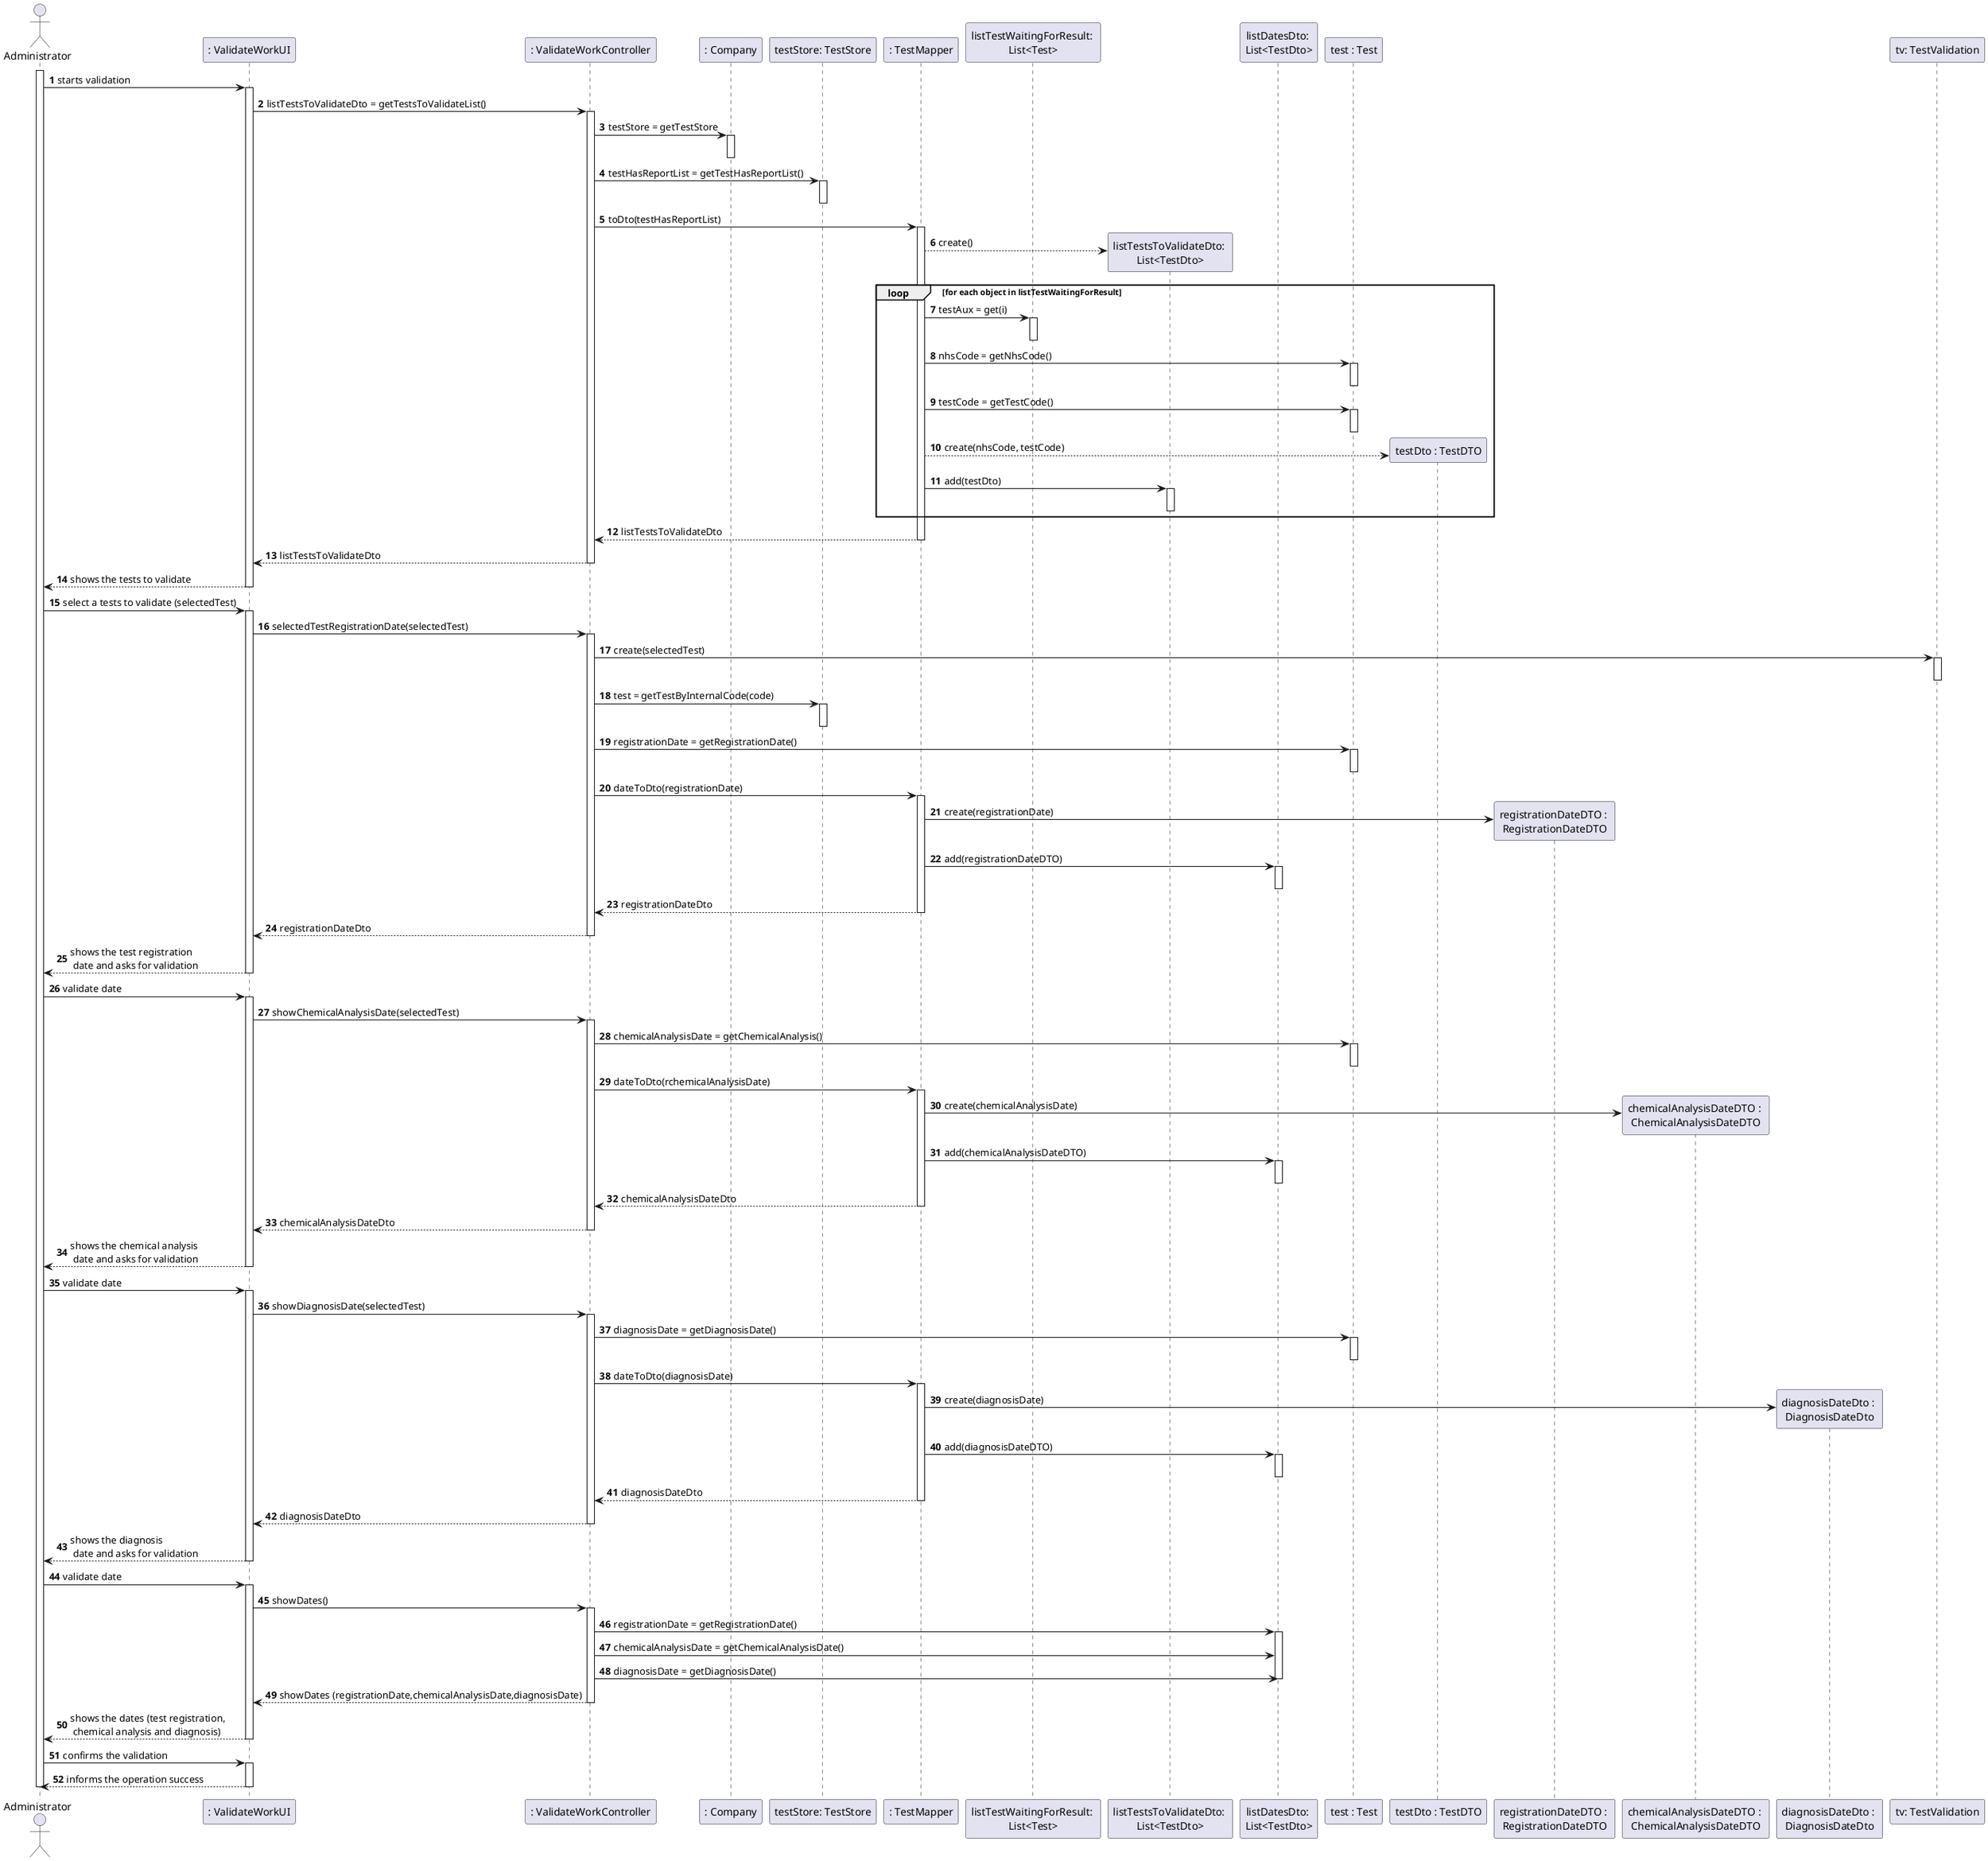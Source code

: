 @startuml
'https://plantuml.com/sequence-diagram

autonumber

actor "Administrator" as ADM

participant ": ValidateWorkUI" as UI
participant ": ValidateWorkController" as CTRL
participant ": Company" as COMP
participant "testStore: TestStore" as TSTORE
participant ": TestMapper" as MAPPER
participant "listTestWaitingForResult: \nList<Test>" as LWFR
participant "listTestsToValidateDto: \nList<TestDto>" as LISTTWFV
participant "listDatesDto: \nList<TestDto>" as LISTDDTO
participant "test : Test" as TEST
participant "testDto : TestDTO" as TESTDTO
participant "registrationDateDTO : \nRegistrationDateDTO" as RDDTO
participant "chemicalAnalysisDateDTO : \nChemicalAnalysisDateDTO" as CADDTO
participant "diagnosisDateDto : \nDiagnosisDateDto" as DDDTO
participant "tv: TestValidation" as TV

autonumber

activate ADM
ADM -> UI : starts validation
activate UI
UI -> CTRL : listTestsToValidateDto = getTestsToValidateList()
activate CTRL
CTRL -> COMP : testStore = getTestStore
activate COMP
deactivate COMP
CTRL -> TSTORE : testHasReportList = getTestHasReportList()
activate TSTORE
deactivate TSTORE
CTRL -> MAPPER : toDto(testHasReportList)
activate MAPPER
MAPPER --> LISTTWFV** : create()
loop for each object in listTestWaitingForResult
MAPPER -> LWFR : testAux = get(i)
activate LWFR
deactivate LWFR
MAPPER -> TEST : nhsCode = getNhsCode()
activate TEST
deactivate TEST
MAPPER -> TEST : testCode = getTestCode()
activate TEST
deactivate TEST
MAPPER --> TESTDTO** : create(nhsCode, testCode)
MAPPER -> LISTTWFV : add(testDto)
activate LISTTWFV
deactivate LISTTWFV
end
MAPPER --> CTRL : listTestsToValidateDto
deactivate MAPPER
CTRL --> UI : listTestsToValidateDto
deactivate CTRL
UI --> ADM : shows the tests to validate
deactivate UI






ADM -> UI:select a tests to validate (selectedTest)
activate UI
UI -> CTRL : selectedTestRegistrationDate(selectedTest)
activate CTRL
CTRL -> TV : create(selectedTest)
activate TV
deactivate TV
CTRL -> TSTORE : test = getTestByInternalCode(code)
activate TSTORE
deactivate TSTORE
CTRL -> TEST : registrationDate = getRegistrationDate()
activate TEST
deactivate TEST
CTRL -> MAPPER : dateToDto(registrationDate)
activate MAPPER
MAPPER -> RDDTO** : create(registrationDate)
MAPPER -> LISTDDTO : add(registrationDateDTO)
activate LISTDDTO
deactivate LISTDDTO
MAPPER --> CTRL : registrationDateDto
deactivate MAPPER
CTRL --> UI : registrationDateDto
deactivate CTRL
UI --> ADM : shows the test registration \n date and asks for validation
deactivate UI






ADM -> UI: validate date
activate UI
UI -> CTRL : showChemicalAnalysisDate(selectedTest)
activate CTRL
CTRL -> TEST : chemicalAnalysisDate = getChemicalAnalysis()
activate TEST
deactivate TEST
CTRL -> MAPPER : dateToDto(rchemicalAnalysisDate)
activate MAPPER
MAPPER -> CADDTO** : create(chemicalAnalysisDate)
MAPPER -> LISTDDTO : add(chemicalAnalysisDateDTO)
activate LISTDDTO
deactivate LISTDDTO
MAPPER --> CTRL : chemicalAnalysisDateDto
deactivate MAPPER
CTRL --> UI : chemicalAnalysisDateDto
deactivate CTRL
UI --> ADM : shows the chemical analysis \n date and asks for validation
deactivate UI








ADM -> UI: validate date
activate UI
UI -> CTRL : showDiagnosisDate(selectedTest)
activate CTRL
CTRL -> TEST : diagnosisDate = getDiagnosisDate()
activate TEST
deactivate TEST
CTRL -> MAPPER : dateToDto(diagnosisDate)
activate MAPPER
MAPPER -> DDDTO** : create(diagnosisDate)
MAPPER -> LISTDDTO : add(diagnosisDateDTO)
activate LISTDDTO
deactivate LISTDDTO
MAPPER --> CTRL : diagnosisDateDto
deactivate MAPPER
CTRL --> UI : diagnosisDateDto
deactivate CTRL
UI --> ADM : shows the diagnosis \n date and asks for validation
deactivate UI





ADM -> UI: validate date
activate UI
UI -> CTRL : showDates()
activate CTRL
CTRL -> LISTDDTO : registrationDate = getRegistrationDate()
activate LISTDDTO
CTRL -> LISTDDTO : chemicalAnalysisDate = getChemicalAnalysisDate()
CTRL -> LISTDDTO : diagnosisDate = getDiagnosisDate()
deactivate LISTDDTO
CTRL --> UI : showDates (registrationDate,chemicalAnalysisDate,diagnosisDate)
deactivate CTRL
UI --> ADM : shows the dates (test registration, \n chemical analysis and diagnosis)
deactivate UI








ADM -> UI: confirms the validation
activate UI
UI --> ADM : informs the operation success
deactivate UI
deactivate ADM



@enduml
